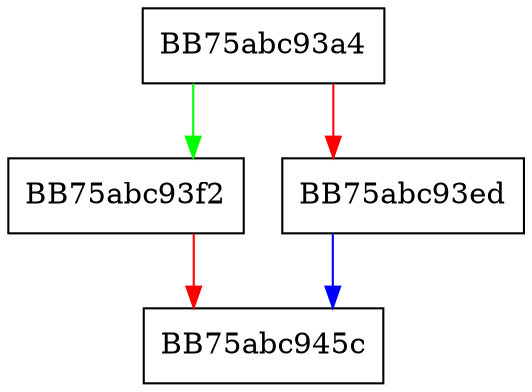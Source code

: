 digraph SetupCreateThreadCall {
  node [shape="box"];
  graph [splines=ortho];
  BB75abc93a4 -> BB75abc93f2 [color="green"];
  BB75abc93a4 -> BB75abc93ed [color="red"];
  BB75abc93ed -> BB75abc945c [color="blue"];
  BB75abc93f2 -> BB75abc945c [color="red"];
}